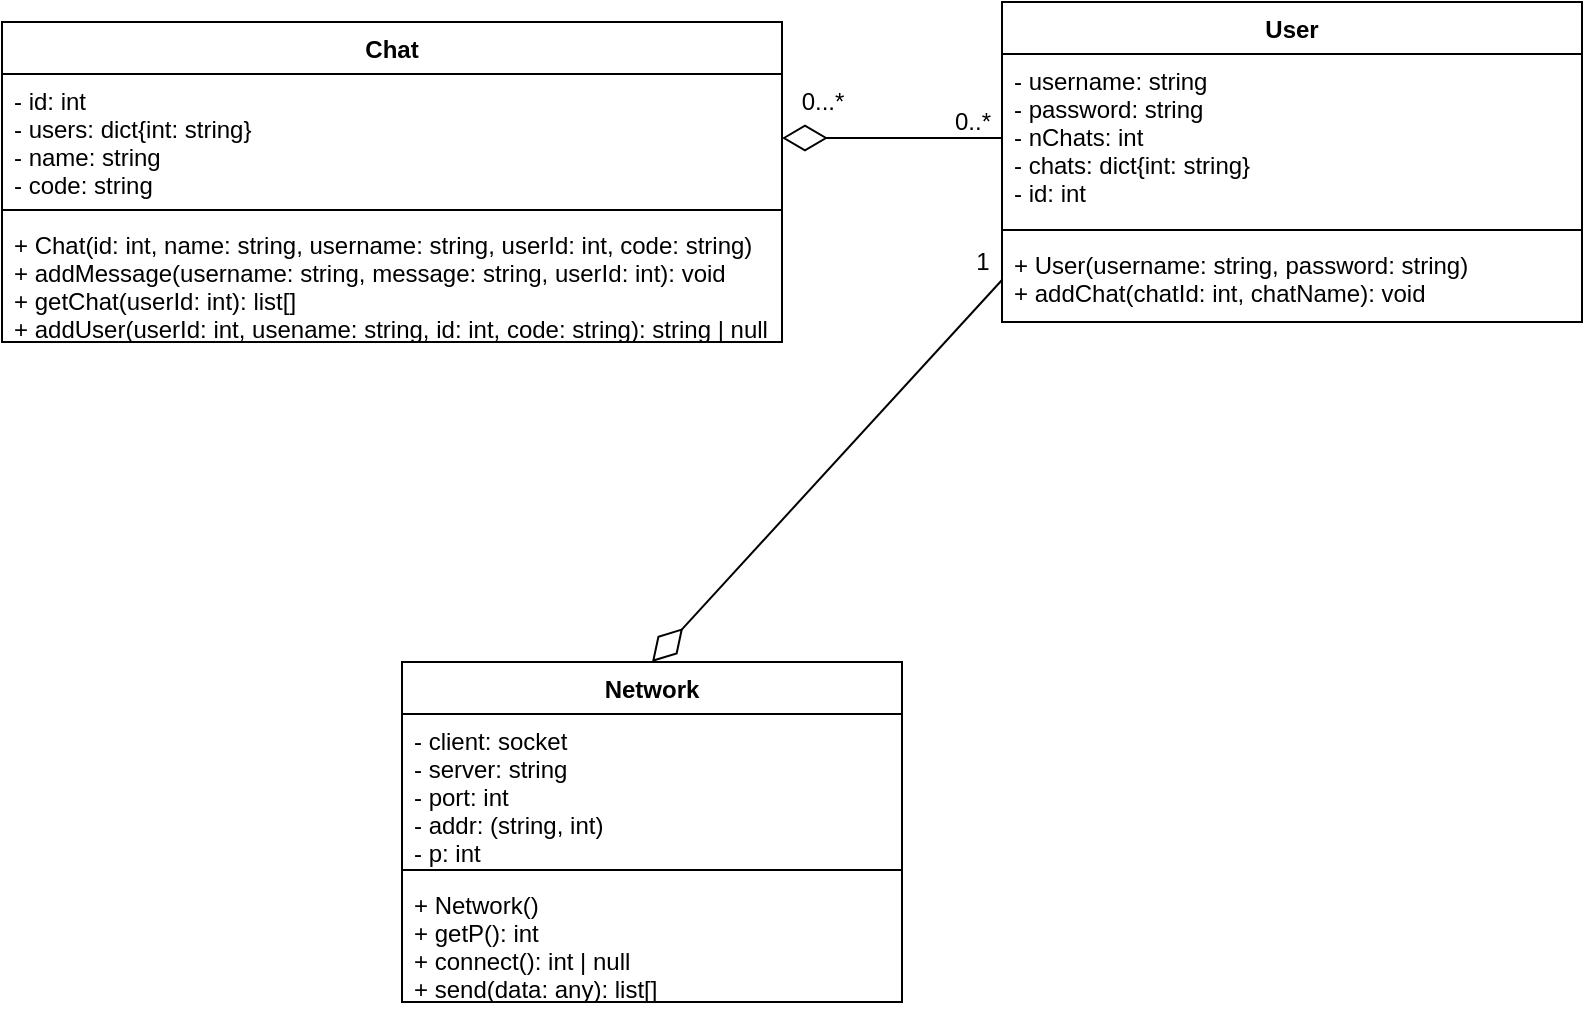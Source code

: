 <mxfile version="14.5.10" type="device"><diagram id="GqEEo5jgP8mBxu6WjcN6" name="Page-1"><mxGraphModel dx="460" dy="752" grid="1" gridSize="10" guides="1" tooltips="1" connect="1" arrows="1" fold="1" page="1" pageScale="1" pageWidth="827" pageHeight="1169" math="0" shadow="0"><root><mxCell id="0"/><mxCell id="1" parent="0"/><mxCell id="F3LAsYsFlvXaW4aioUgu-1" value="User" style="swimlane;fontStyle=1;align=center;verticalAlign=top;childLayout=stackLayout;horizontal=1;startSize=26;horizontalStack=0;resizeParent=1;resizeParentMax=0;resizeLast=0;collapsible=1;marginBottom=0;" vertex="1" parent="1"><mxGeometry x="510" y="120" width="290" height="160" as="geometry"/></mxCell><mxCell id="F3LAsYsFlvXaW4aioUgu-2" value="- username: string&#10;- password: string&#10;- nChats: int&#10;- chats: dict{int: string}&#10;- id: int" style="text;strokeColor=none;fillColor=none;align=left;verticalAlign=top;spacingLeft=4;spacingRight=4;overflow=hidden;rotatable=0;points=[[0,0.5],[1,0.5]];portConstraint=eastwest;" vertex="1" parent="F3LAsYsFlvXaW4aioUgu-1"><mxGeometry y="26" width="290" height="84" as="geometry"/></mxCell><mxCell id="F3LAsYsFlvXaW4aioUgu-3" value="" style="line;strokeWidth=1;fillColor=none;align=left;verticalAlign=middle;spacingTop=-1;spacingLeft=3;spacingRight=3;rotatable=0;labelPosition=right;points=[];portConstraint=eastwest;" vertex="1" parent="F3LAsYsFlvXaW4aioUgu-1"><mxGeometry y="110" width="290" height="8" as="geometry"/></mxCell><mxCell id="F3LAsYsFlvXaW4aioUgu-4" value="+ User(username: string, password: string)&#10;+ addChat(chatId: int, chatName): void" style="text;strokeColor=none;fillColor=none;align=left;verticalAlign=top;spacingLeft=4;spacingRight=4;overflow=hidden;rotatable=0;points=[[0,0.5],[1,0.5]];portConstraint=eastwest;" vertex="1" parent="F3LAsYsFlvXaW4aioUgu-1"><mxGeometry y="118" width="290" height="42" as="geometry"/></mxCell><mxCell id="F3LAsYsFlvXaW4aioUgu-5" value="Chat" style="swimlane;fontStyle=1;align=center;verticalAlign=top;childLayout=stackLayout;horizontal=1;startSize=26;horizontalStack=0;resizeParent=1;resizeParentMax=0;resizeLast=0;collapsible=1;marginBottom=0;" vertex="1" parent="1"><mxGeometry x="10" y="130" width="390" height="160" as="geometry"/></mxCell><mxCell id="F3LAsYsFlvXaW4aioUgu-6" value="- id: int&#10;- users: dict{int: string}&#10;- name: string&#10;- code: string" style="text;strokeColor=none;fillColor=none;align=left;verticalAlign=top;spacingLeft=4;spacingRight=4;overflow=hidden;rotatable=0;points=[[0,0.5],[1,0.5]];portConstraint=eastwest;" vertex="1" parent="F3LAsYsFlvXaW4aioUgu-5"><mxGeometry y="26" width="390" height="64" as="geometry"/></mxCell><mxCell id="F3LAsYsFlvXaW4aioUgu-7" value="" style="line;strokeWidth=1;fillColor=none;align=left;verticalAlign=middle;spacingTop=-1;spacingLeft=3;spacingRight=3;rotatable=0;labelPosition=right;points=[];portConstraint=eastwest;" vertex="1" parent="F3LAsYsFlvXaW4aioUgu-5"><mxGeometry y="90" width="390" height="8" as="geometry"/></mxCell><mxCell id="F3LAsYsFlvXaW4aioUgu-8" value="+ Chat(id: int, name: string, username: string, userId: int, code: string)&#10;+ addMessage(username: string, message: string, userId: int): void&#10;+ getChat(userId: int): list[]&#10;+ addUser(userId: int, usename: string, id: int, code: string): string | null" style="text;strokeColor=none;fillColor=none;align=left;verticalAlign=top;spacingLeft=4;spacingRight=4;overflow=hidden;rotatable=0;points=[[0,0.5],[1,0.5]];portConstraint=eastwest;" vertex="1" parent="F3LAsYsFlvXaW4aioUgu-5"><mxGeometry y="98" width="390" height="62" as="geometry"/></mxCell><mxCell id="F3LAsYsFlvXaW4aioUgu-9" value="Network" style="swimlane;fontStyle=1;align=center;verticalAlign=top;childLayout=stackLayout;horizontal=1;startSize=26;horizontalStack=0;resizeParent=1;resizeParentMax=0;resizeLast=0;collapsible=1;marginBottom=0;" vertex="1" parent="1"><mxGeometry x="210" y="450" width="250" height="170" as="geometry"/></mxCell><mxCell id="F3LAsYsFlvXaW4aioUgu-10" value="- client: socket&#10;- server: string&#10;- port: int&#10;- addr: (string, int)&#10;- p: int" style="text;strokeColor=none;fillColor=none;align=left;verticalAlign=top;spacingLeft=4;spacingRight=4;overflow=hidden;rotatable=0;points=[[0,0.5],[1,0.5]];portConstraint=eastwest;" vertex="1" parent="F3LAsYsFlvXaW4aioUgu-9"><mxGeometry y="26" width="250" height="74" as="geometry"/></mxCell><mxCell id="F3LAsYsFlvXaW4aioUgu-11" value="" style="line;strokeWidth=1;fillColor=none;align=left;verticalAlign=middle;spacingTop=-1;spacingLeft=3;spacingRight=3;rotatable=0;labelPosition=right;points=[];portConstraint=eastwest;" vertex="1" parent="F3LAsYsFlvXaW4aioUgu-9"><mxGeometry y="100" width="250" height="8" as="geometry"/></mxCell><mxCell id="F3LAsYsFlvXaW4aioUgu-12" value="+ Network()&#10;+ getP(): int&#10;+ connect(): int | null&#10;+ send(data: any): list[]" style="text;strokeColor=none;fillColor=none;align=left;verticalAlign=top;spacingLeft=4;spacingRight=4;overflow=hidden;rotatable=0;points=[[0,0.5],[1,0.5]];portConstraint=eastwest;" vertex="1" parent="F3LAsYsFlvXaW4aioUgu-9"><mxGeometry y="108" width="250" height="62" as="geometry"/></mxCell><mxCell id="F3LAsYsFlvXaW4aioUgu-13" value="" style="endArrow=none;html=1;exitX=0.5;exitY=0;exitDx=0;exitDy=0;entryX=0;entryY=0.5;entryDx=0;entryDy=0;endFill=0;startArrow=diamondThin;startFill=0;startSize=20;" edge="1" parent="1" source="F3LAsYsFlvXaW4aioUgu-9" target="F3LAsYsFlvXaW4aioUgu-4"><mxGeometry width="50" height="50" relative="1" as="geometry"><mxPoint x="180" y="320" as="sourcePoint"/><mxPoint x="200" y="280" as="targetPoint"/></mxGeometry></mxCell><mxCell id="F3LAsYsFlvXaW4aioUgu-14" value="" style="endArrow=none;html=1;startSize=20;exitX=1;exitY=0.5;exitDx=0;exitDy=0;entryX=0;entryY=0.5;entryDx=0;entryDy=0;startArrow=diamondThin;startFill=0;" edge="1" parent="1" source="F3LAsYsFlvXaW4aioUgu-6" target="F3LAsYsFlvXaW4aioUgu-2"><mxGeometry width="50" height="50" relative="1" as="geometry"><mxPoint x="370" y="370" as="sourcePoint"/><mxPoint x="420" y="320" as="targetPoint"/></mxGeometry></mxCell><mxCell id="F3LAsYsFlvXaW4aioUgu-15" value="1" style="text;html=1;align=center;verticalAlign=middle;resizable=0;points=[];autosize=1;strokeColor=none;" vertex="1" parent="1"><mxGeometry x="490" y="240" width="20" height="20" as="geometry"/></mxCell><mxCell id="F3LAsYsFlvXaW4aioUgu-16" value="0...*" style="text;html=1;align=center;verticalAlign=middle;resizable=0;points=[];autosize=1;strokeColor=none;" vertex="1" parent="1"><mxGeometry x="400" y="160" width="40" height="20" as="geometry"/></mxCell><mxCell id="F3LAsYsFlvXaW4aioUgu-17" value="0..*" style="text;html=1;align=center;verticalAlign=middle;resizable=0;points=[];autosize=1;strokeColor=none;" vertex="1" parent="1"><mxGeometry x="480" y="170" width="30" height="20" as="geometry"/></mxCell></root></mxGraphModel></diagram></mxfile>